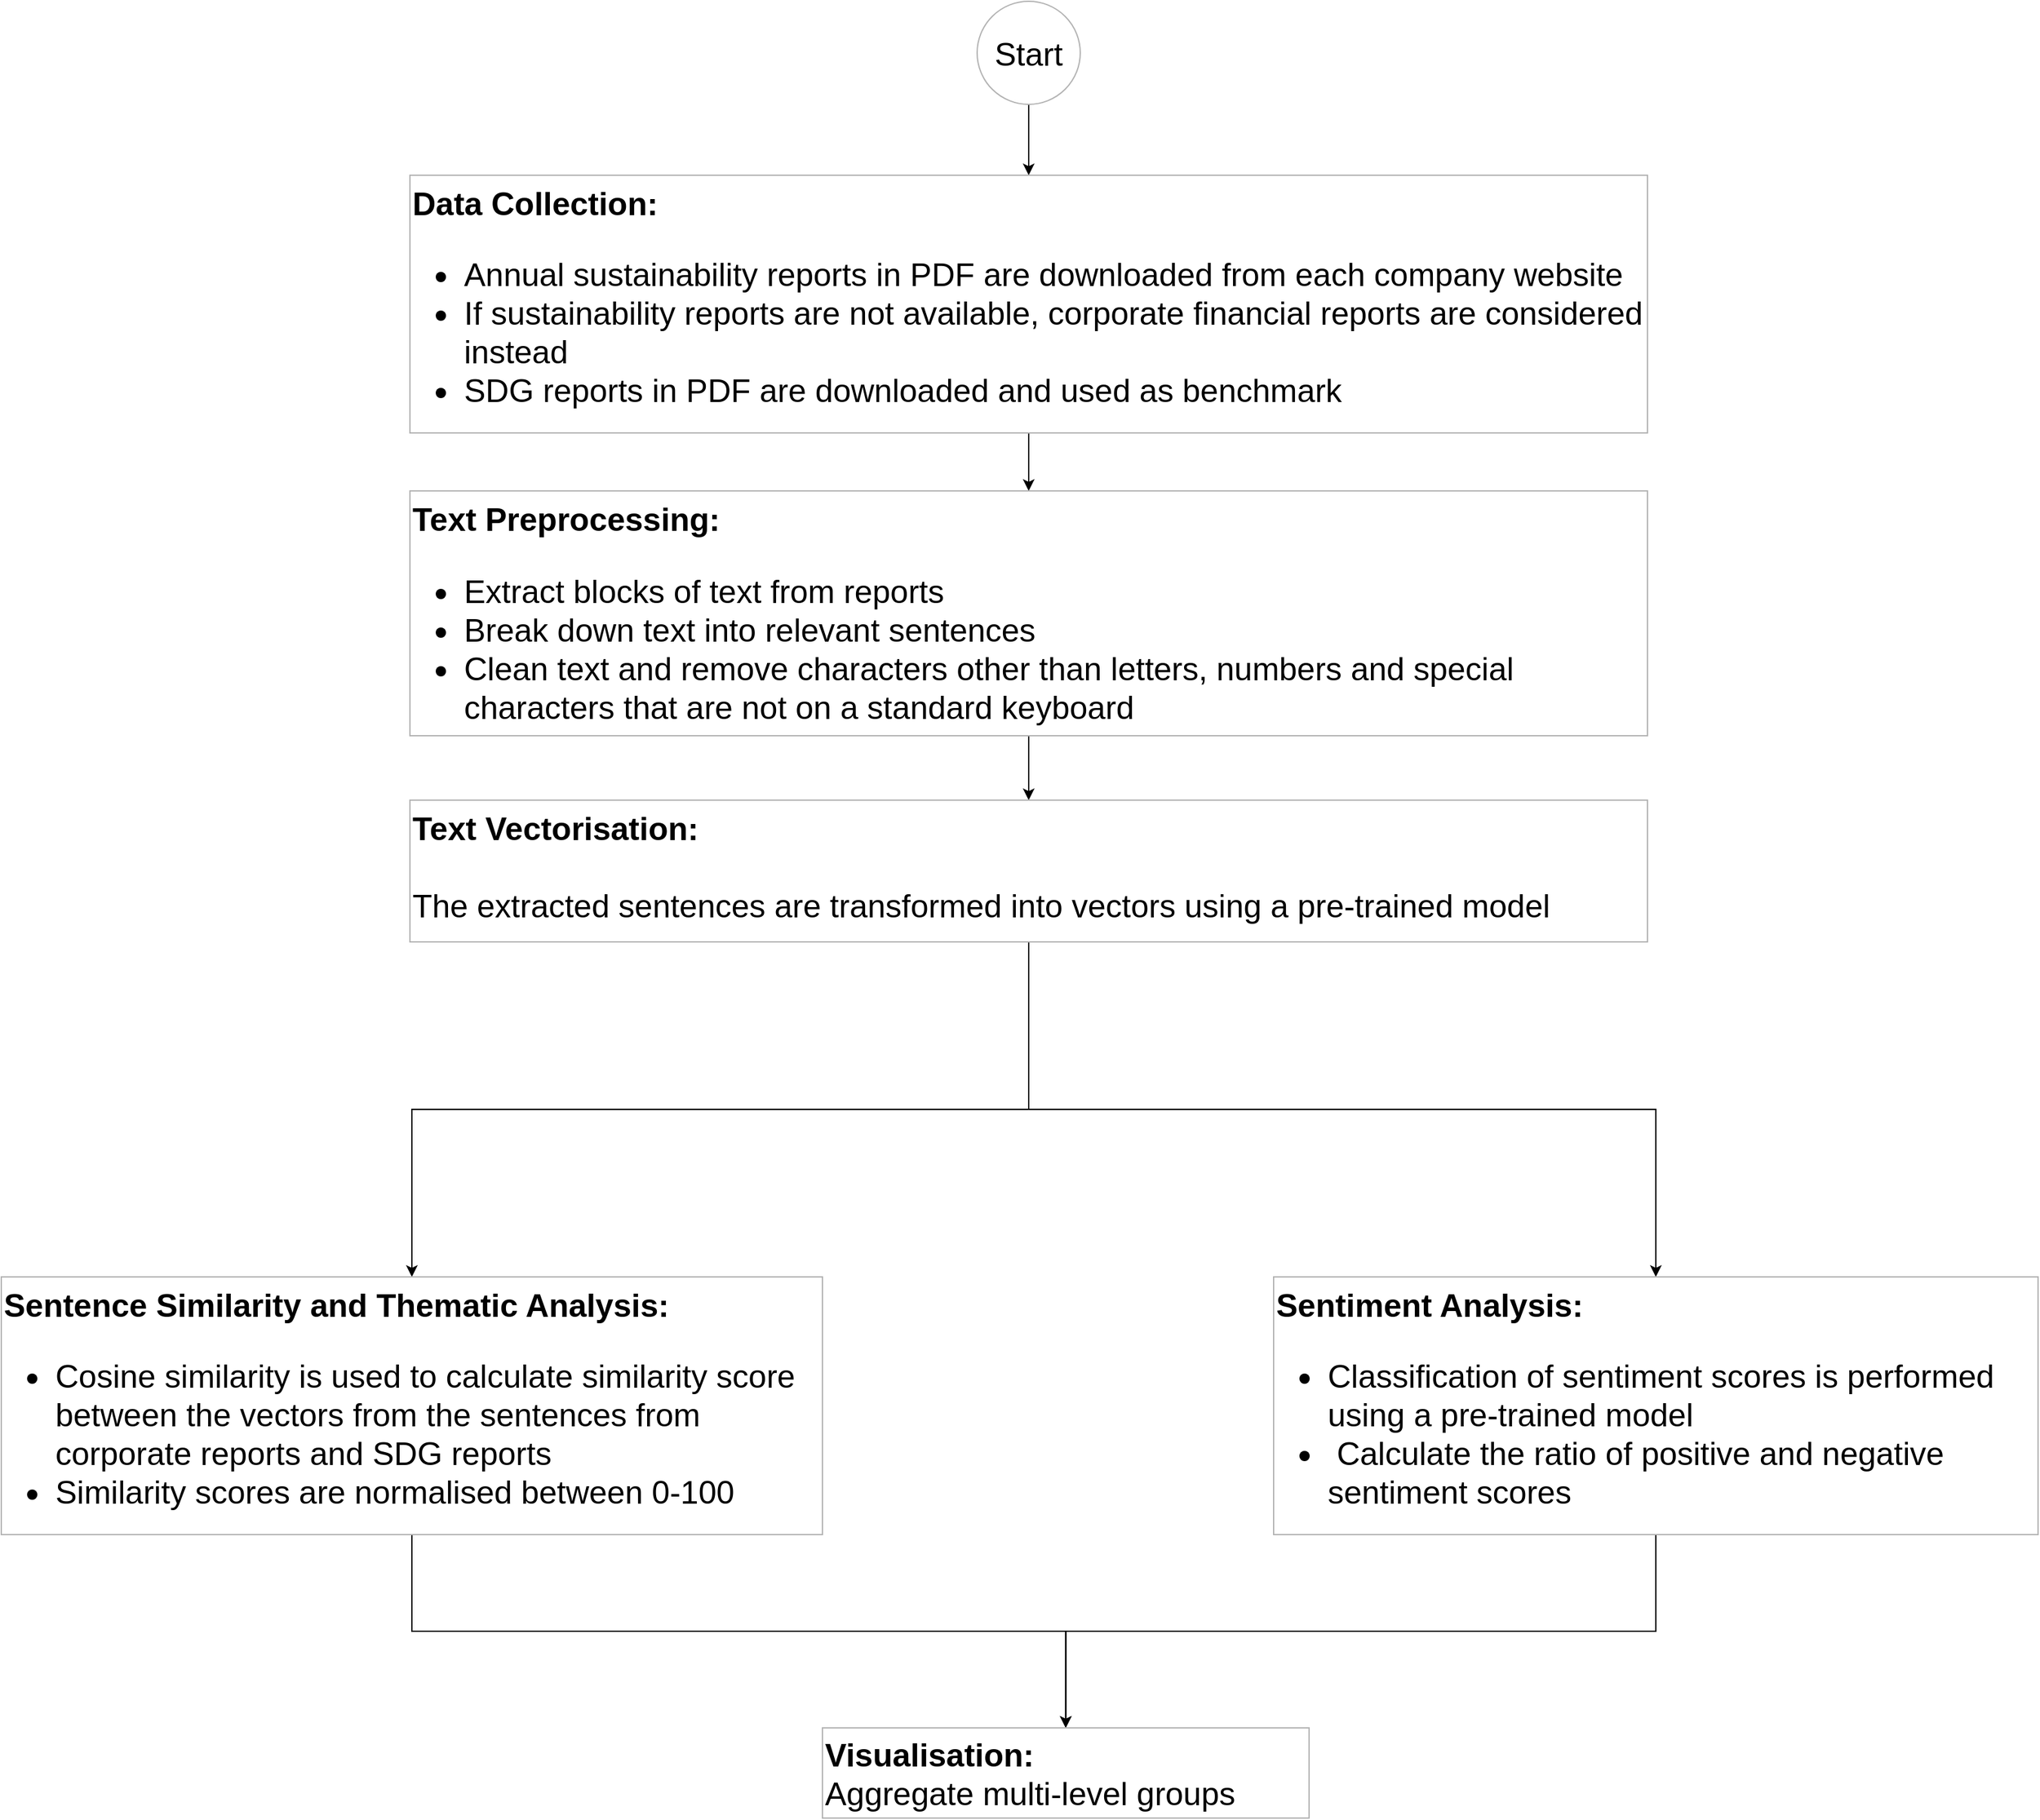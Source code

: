 <mxfile version="24.7.5">
  <diagram name="Page-1" id="VLJDBwGc8tw-kBL-8N2p">
    <mxGraphModel dx="3947" dy="5659" grid="1" gridSize="10" guides="1" tooltips="1" connect="1" arrows="1" fold="1" page="1" pageScale="1" pageWidth="827" pageHeight="1169" math="0" shadow="0">
      <root>
        <mxCell id="0" />
        <mxCell id="1" parent="0" />
        <mxCell id="Cy4L_7yIVipCF6p3bhCm-23" style="edgeStyle=orthogonalEdgeStyle;rounded=0;orthogonalLoop=1;jettySize=auto;html=1;entryX=0.5;entryY=0;entryDx=0;entryDy=0;" parent="1" source="x328PwAZrwwHZPL1ipOy-71" target="Cy4L_7yIVipCF6p3bhCm-1" edge="1">
          <mxGeometry relative="1" as="geometry" />
        </mxCell>
        <mxCell id="x328PwAZrwwHZPL1ipOy-71" value="&lt;font style=&quot;font-size: 25px;&quot;&gt;Start&lt;/font&gt;" style="strokeWidth=1;html=1;shape=mxgraph.flowchart.start_2;whiteSpace=wrap;fontSize=25;strokeColor=#B3B3B3;" parent="1" vertex="1">
          <mxGeometry x="-40" y="-2450" width="80" height="80" as="geometry" />
        </mxCell>
        <mxCell id="Cy4L_7yIVipCF6p3bhCm-24" style="edgeStyle=orthogonalEdgeStyle;rounded=0;orthogonalLoop=1;jettySize=auto;html=1;entryX=0.5;entryY=0;entryDx=0;entryDy=0;" parent="1" source="Cy4L_7yIVipCF6p3bhCm-1" target="Cy4L_7yIVipCF6p3bhCm-6" edge="1">
          <mxGeometry relative="1" as="geometry" />
        </mxCell>
        <mxCell id="Cy4L_7yIVipCF6p3bhCm-1" value="&lt;font style=&quot;font-size: 25px;&quot;&gt;&lt;b style=&quot;font-size: 25px;&quot;&gt;Data Collection:&lt;/b&gt;&lt;/font&gt;&lt;div style=&quot;font-size: 25px;&quot;&gt;&lt;ul style=&quot;font-size: 25px;&quot;&gt;&lt;li style=&quot;font-size: 25px;&quot;&gt;&lt;font style=&quot;font-size: 25px;&quot;&gt;Annual sustainability reports in PDF are downloaded from each company website&lt;/font&gt;&lt;/li&gt;&lt;li style=&quot;font-size: 25px;&quot;&gt;&lt;font style=&quot;font-size: 25px;&quot;&gt;If sustainability reports are not available, corporate financial reports are considered instead&lt;/font&gt;&lt;/li&gt;&lt;li style=&quot;font-size: 25px;&quot;&gt;&lt;font style=&quot;font-size: 25px;&quot;&gt;&lt;span style=&quot;font-family: sans-serif; white-space: pre; font-size: 25px;&quot;&gt;SDG reports in PDF &lt;/span&gt;are downloaded and used as benchmark&lt;/font&gt;&lt;/li&gt;&lt;/ul&gt;&lt;/div&gt;" style="rounded=0;whiteSpace=wrap;html=1;align=left;strokeColor=#B3B3B3;fontSize=25;verticalAlign=top;" parent="1" vertex="1">
          <mxGeometry x="-480" y="-2315" width="960" height="200" as="geometry" />
        </mxCell>
        <mxCell id="Cy4L_7yIVipCF6p3bhCm-25" style="edgeStyle=orthogonalEdgeStyle;rounded=0;orthogonalLoop=1;jettySize=auto;html=1;" parent="1" source="Cy4L_7yIVipCF6p3bhCm-6" target="Cy4L_7yIVipCF6p3bhCm-8" edge="1">
          <mxGeometry relative="1" as="geometry" />
        </mxCell>
        <mxCell id="Cy4L_7yIVipCF6p3bhCm-6" value="&lt;p style=&quot;margin: 0cm; font-family: Aptos, sans-serif; font-size: 25px;&quot; class=&quot;MsoNormal&quot;&gt;&lt;font style=&quot;font-size: 25px;&quot;&gt;&lt;b style=&quot;font-size: 25px;&quot;&gt;&lt;span style=&quot;font-family: Helvetica; background-image: initial; background-position: initial; background-size: initial; background-repeat: initial; background-attachment: initial; background-origin: initial; background-clip: initial; font-size: 25px;&quot;&gt;Text Preprocessing:&lt;/span&gt;&lt;/b&gt;&lt;span style=&quot;font-family: &amp;quot;Times New Roman&amp;quot;, serif; font-size: 25px;&quot;&gt;&lt;/span&gt;&lt;/font&gt;&lt;/p&gt;&lt;ul style=&quot;margin-bottom: 0cm; font-size: 25px;&quot; type=&quot;disc&quot;&gt;&lt;li style=&quot;margin: 0cm; font-family: Aptos, sans-serif; background-image: initial; background-position: initial; background-size: initial; background-repeat: initial; background-attachment: initial; background-origin: initial; background-clip: initial; font-size: 25px;&quot; class=&quot;MsoNormal&quot;&gt;&lt;span style=&quot;font-family: Helvetica; font-size: 25px;&quot;&gt;&lt;font style=&quot;font-size: 25px;&quot;&gt;Extract blocks of text from reports&lt;/font&gt;&lt;/span&gt;&lt;/li&gt;&lt;li style=&quot;margin: 0cm; font-family: Aptos, sans-serif; background-image: initial; background-position: initial; background-size: initial; background-repeat: initial; background-attachment: initial; background-origin: initial; background-clip: initial; font-size: 25px;&quot; class=&quot;MsoNormal&quot;&gt;&lt;span style=&quot;font-family: Helvetica; font-size: 25px;&quot;&gt;&lt;font style=&quot;font-size: 25px;&quot;&gt;Break down text into relevant sentences&lt;/font&gt;&lt;/span&gt;&lt;/li&gt;&lt;li style=&quot;margin: 0cm; font-family: Aptos, sans-serif; background-image: initial; background-position: initial; background-size: initial; background-repeat: initial; background-attachment: initial; background-origin: initial; background-clip: initial; font-size: 25px;&quot; class=&quot;MsoNormal&quot;&gt;&lt;span style=&quot;font-family: Arial, sans-serif; font-size: 25px;&quot;&gt;&lt;font style=&quot;font-size: 25px;&quot;&gt;Clean text and remove characters other than letters, numbers and special characters that are not on a standard keyboard&lt;/font&gt;&lt;/span&gt;&lt;/li&gt;&lt;/ul&gt;" style="rounded=0;html=1;align=left;whiteSpace=wrap;resizable=1;autosize=0;resizeWidth=0;container=0;imageAspect=1;strokeColor=#B3B3B3;fontSize=25;verticalAlign=top;" parent="1" vertex="1">
          <mxGeometry x="-480" y="-2070" width="960" height="190" as="geometry" />
        </mxCell>
        <mxCell id="Cy4L_7yIVipCF6p3bhCm-26" style="edgeStyle=orthogonalEdgeStyle;rounded=0;orthogonalLoop=1;jettySize=auto;html=1;" parent="1" source="Cy4L_7yIVipCF6p3bhCm-8" target="Cy4L_7yIVipCF6p3bhCm-10" edge="1">
          <mxGeometry relative="1" as="geometry" />
        </mxCell>
        <mxCell id="jAn8SAz-H-KtgZQs4Lvn-2" style="edgeStyle=orthogonalEdgeStyle;rounded=0;orthogonalLoop=1;jettySize=auto;html=1;" edge="1" parent="1" source="Cy4L_7yIVipCF6p3bhCm-8" target="Cy4L_7yIVipCF6p3bhCm-11">
          <mxGeometry relative="1" as="geometry" />
        </mxCell>
        <mxCell id="Cy4L_7yIVipCF6p3bhCm-8" value="&lt;font style=&quot;font-size: 25px;&quot;&gt;&lt;font style=&quot;font-size: 25px;&quot;&gt;&lt;b style=&quot;font-size: 25px;&quot;&gt;Text Vectorisation:&lt;br style=&quot;font-size: 25px;&quot;&gt;&lt;/b&gt;&lt;/font&gt;&lt;span style=&quot;background-color: initial; font-size: 25px;&quot;&gt;&lt;b style=&quot;font-size: 25px;&quot;&gt;&lt;br style=&quot;font-size: 25px;&quot;&gt;&lt;/b&gt;The extracted sentences are transformed into vectors using a pre-trained model&lt;/span&gt;&lt;/font&gt;" style="rounded=0;whiteSpace=wrap;html=1;align=left;strokeColor=#B3B3B3;fontSize=25;verticalAlign=top;" parent="1" vertex="1">
          <mxGeometry x="-480" y="-1830" width="960" height="110" as="geometry" />
        </mxCell>
        <mxCell id="jAn8SAz-H-KtgZQs4Lvn-3" style="edgeStyle=orthogonalEdgeStyle;rounded=0;orthogonalLoop=1;jettySize=auto;html=1;entryX=0.5;entryY=0;entryDx=0;entryDy=0;" edge="1" parent="1" source="Cy4L_7yIVipCF6p3bhCm-10" target="Cy4L_7yIVipCF6p3bhCm-12">
          <mxGeometry relative="1" as="geometry" />
        </mxCell>
        <mxCell id="Cy4L_7yIVipCF6p3bhCm-10" value="&lt;font style=&quot;font-size: 25px;&quot;&gt;&lt;b style=&quot;font-size: 25px;&quot;&gt;Sentence Similarity and Thematic Analysis:&lt;/b&gt;&lt;/font&gt;&lt;div style=&quot;font-size: 25px;&quot;&gt;&lt;ul style=&quot;font-size: 25px;&quot;&gt;&lt;li style=&quot;font-size: 25px;&quot;&gt;&lt;font style=&quot;font-size: 25px;&quot;&gt;Cosine similarity is used to calculate similarity score between the vectors from the sentences from corporate reports and SDG reports&amp;nbsp;&lt;br style=&quot;font-size: 25px;&quot;&gt;&lt;/font&gt;&lt;/li&gt;&lt;li style=&quot;font-size: 25px;&quot;&gt;&lt;font style=&quot;font-size: 25px;&quot;&gt;Similarity scores are normalised between 0-100&lt;/font&gt;&lt;/li&gt;&lt;/ul&gt;&lt;/div&gt;" style="rounded=0;whiteSpace=wrap;html=1;align=left;strokeColor=#B3B3B3;fontSize=25;verticalAlign=top;" parent="1" vertex="1">
          <mxGeometry x="-797" y="-1460" width="637" height="200" as="geometry" />
        </mxCell>
        <mxCell id="jAn8SAz-H-KtgZQs4Lvn-4" style="edgeStyle=orthogonalEdgeStyle;rounded=0;orthogonalLoop=1;jettySize=auto;html=1;" edge="1" parent="1" source="Cy4L_7yIVipCF6p3bhCm-11" target="Cy4L_7yIVipCF6p3bhCm-12">
          <mxGeometry relative="1" as="geometry" />
        </mxCell>
        <mxCell id="Cy4L_7yIVipCF6p3bhCm-11" value="&lt;font style=&quot;font-size: 25px;&quot;&gt;&lt;b style=&quot;font-size: 25px;&quot;&gt;Sentiment Analysis:&lt;/b&gt;&lt;/font&gt;&lt;div style=&quot;font-size: 25px;&quot;&gt;&lt;ul style=&quot;font-size: 25px;&quot;&gt;&lt;li style=&quot;font-size: 25px;&quot;&gt;&lt;font style=&quot;font-size: 25px;&quot;&gt;Classification of sentiment scores is performed using a pre-trained model&lt;/font&gt;&lt;/li&gt;&lt;li style=&quot;font-size: 25px;&quot;&gt;&lt;font style=&quot;font-size: 25px;&quot;&gt;&amp;nbsp;Calculate the ratio of positive and negative sentiment scores&lt;/font&gt;&lt;/li&gt;&lt;/ul&gt;&lt;/div&gt;" style="rounded=0;whiteSpace=wrap;html=1;align=left;strokeColor=#B3B3B3;fontSize=25;verticalAlign=top;" parent="1" vertex="1">
          <mxGeometry x="190" y="-1460" width="593" height="200" as="geometry" />
        </mxCell>
        <mxCell id="Cy4L_7yIVipCF6p3bhCm-12" value="&lt;font style=&quot;font-size: 25px;&quot;&gt;&lt;b style=&quot;font-size: 25px;&quot;&gt;Visualisation:&lt;/b&gt;&lt;/font&gt;&lt;div style=&quot;font-size: 25px;&quot;&gt;&lt;span style=&quot;background-color: initial; font-size: 25px;&quot;&gt;&lt;font style=&quot;font-size: 25px;&quot;&gt;Aggregate multi-level groups&lt;/font&gt;&lt;/span&gt;&lt;/div&gt;" style="rounded=0;whiteSpace=wrap;html=1;align=left;strokeColor=#B3B3B3;fontSize=25;" parent="1" vertex="1">
          <mxGeometry x="-160" y="-1110" width="377.5" height="70" as="geometry" />
        </mxCell>
        <mxCell id="x328PwAZrwwHZPL1ipOy-94" value="Pointers" parent="0" />
        <mxCell id="x328PwAZrwwHZPL1ipOy-95" value="Shapes" style="" parent="0" />
      </root>
    </mxGraphModel>
  </diagram>
</mxfile>
